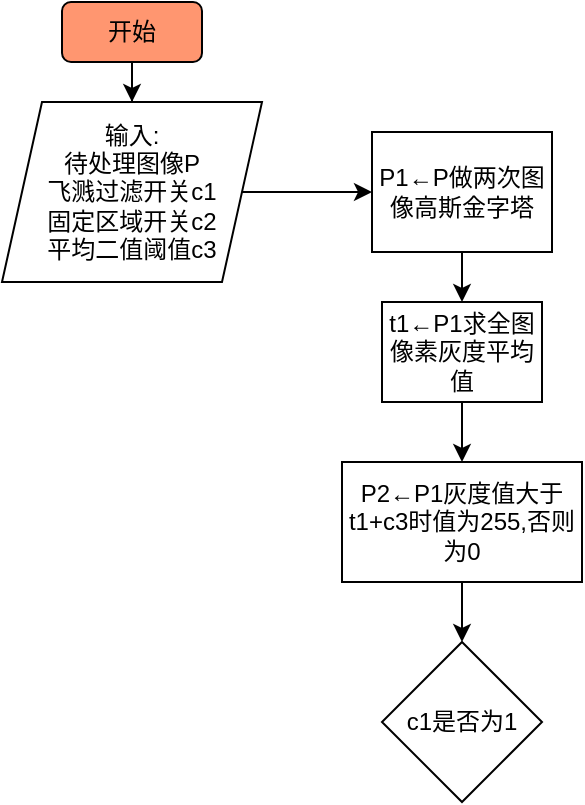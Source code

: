 <mxfile version="20.8.13" type="github">
  <diagram id="C5RBs43oDa-KdzZeNtuy" name="Page-1">
    <mxGraphModel dx="553" dy="306" grid="1" gridSize="10" guides="1" tooltips="1" connect="1" arrows="1" fold="1" page="1" pageScale="1" pageWidth="827" pageHeight="1169" math="0" shadow="0">
      <root>
        <mxCell id="WIyWlLk6GJQsqaUBKTNV-0" />
        <mxCell id="WIyWlLk6GJQsqaUBKTNV-1" parent="WIyWlLk6GJQsqaUBKTNV-0" />
        <mxCell id="YdWkepsm6j2u9YoEMQL1-44" value="" style="edgeStyle=orthogonalEdgeStyle;rounded=0;orthogonalLoop=1;jettySize=auto;html=1;" edge="1" parent="WIyWlLk6GJQsqaUBKTNV-1" source="YdWkepsm6j2u9YoEMQL1-0" target="YdWkepsm6j2u9YoEMQL1-2">
          <mxGeometry relative="1" as="geometry" />
        </mxCell>
        <mxCell id="YdWkepsm6j2u9YoEMQL1-0" value="开始" style="rounded=1;whiteSpace=wrap;html=1;fillColor=#FF9670;" vertex="1" parent="WIyWlLk6GJQsqaUBKTNV-1">
          <mxGeometry x="45" y="20" width="70" height="30" as="geometry" />
        </mxCell>
        <mxCell id="YdWkepsm6j2u9YoEMQL1-40" value="" style="edgeStyle=orthogonalEdgeStyle;rounded=0;orthogonalLoop=1;jettySize=auto;html=1;exitX=1;exitY=0.5;exitDx=0;exitDy=0;" edge="1" parent="WIyWlLk6GJQsqaUBKTNV-1" source="YdWkepsm6j2u9YoEMQL1-2" target="YdWkepsm6j2u9YoEMQL1-5">
          <mxGeometry relative="1" as="geometry" />
        </mxCell>
        <mxCell id="YdWkepsm6j2u9YoEMQL1-2" value="输入:&lt;br&gt;待处理图像P&lt;br&gt;飞溅过滤开关c1&lt;br&gt;固定区域开关c2&lt;br&gt;平均二值阈值c3" style="shape=parallelogram;perimeter=parallelogramPerimeter;whiteSpace=wrap;html=1;fixedSize=1;" vertex="1" parent="WIyWlLk6GJQsqaUBKTNV-1">
          <mxGeometry x="15" y="70" width="130" height="90" as="geometry" />
        </mxCell>
        <mxCell id="YdWkepsm6j2u9YoEMQL1-41" value="" style="edgeStyle=orthogonalEdgeStyle;rounded=0;orthogonalLoop=1;jettySize=auto;html=1;" edge="1" parent="WIyWlLk6GJQsqaUBKTNV-1" source="YdWkepsm6j2u9YoEMQL1-5" target="YdWkepsm6j2u9YoEMQL1-38">
          <mxGeometry relative="1" as="geometry" />
        </mxCell>
        <mxCell id="YdWkepsm6j2u9YoEMQL1-5" value="P1←P做两次图像高斯金字塔" style="rounded=0;whiteSpace=wrap;html=1;fillColor=#FFFFFF;" vertex="1" parent="WIyWlLk6GJQsqaUBKTNV-1">
          <mxGeometry x="200" y="85" width="90" height="60" as="geometry" />
        </mxCell>
        <mxCell id="YdWkepsm6j2u9YoEMQL1-43" value="" style="edgeStyle=orthogonalEdgeStyle;rounded=0;orthogonalLoop=1;jettySize=auto;html=1;" edge="1" parent="WIyWlLk6GJQsqaUBKTNV-1" source="YdWkepsm6j2u9YoEMQL1-38" target="YdWkepsm6j2u9YoEMQL1-42">
          <mxGeometry relative="1" as="geometry" />
        </mxCell>
        <mxCell id="YdWkepsm6j2u9YoEMQL1-38" value="t1←P1求全图像素灰度平均值" style="rounded=0;whiteSpace=wrap;html=1;fillColor=#FFFFFF;" vertex="1" parent="WIyWlLk6GJQsqaUBKTNV-1">
          <mxGeometry x="205" y="170" width="80" height="50" as="geometry" />
        </mxCell>
        <mxCell id="YdWkepsm6j2u9YoEMQL1-46" value="" style="edgeStyle=orthogonalEdgeStyle;rounded=0;orthogonalLoop=1;jettySize=auto;html=1;" edge="1" parent="WIyWlLk6GJQsqaUBKTNV-1" source="YdWkepsm6j2u9YoEMQL1-42" target="YdWkepsm6j2u9YoEMQL1-45">
          <mxGeometry relative="1" as="geometry" />
        </mxCell>
        <mxCell id="YdWkepsm6j2u9YoEMQL1-42" value="P2←P1灰度值大于t1+c3时值为255,否则为0" style="rounded=0;whiteSpace=wrap;html=1;fillColor=#FFFFFF;" vertex="1" parent="WIyWlLk6GJQsqaUBKTNV-1">
          <mxGeometry x="185" y="250" width="120" height="60" as="geometry" />
        </mxCell>
        <mxCell id="YdWkepsm6j2u9YoEMQL1-45" value="c1是否为1" style="rhombus;whiteSpace=wrap;html=1;fillColor=#FFFFFF;" vertex="1" parent="WIyWlLk6GJQsqaUBKTNV-1">
          <mxGeometry x="205" y="340" width="80" height="80" as="geometry" />
        </mxCell>
      </root>
    </mxGraphModel>
  </diagram>
</mxfile>
